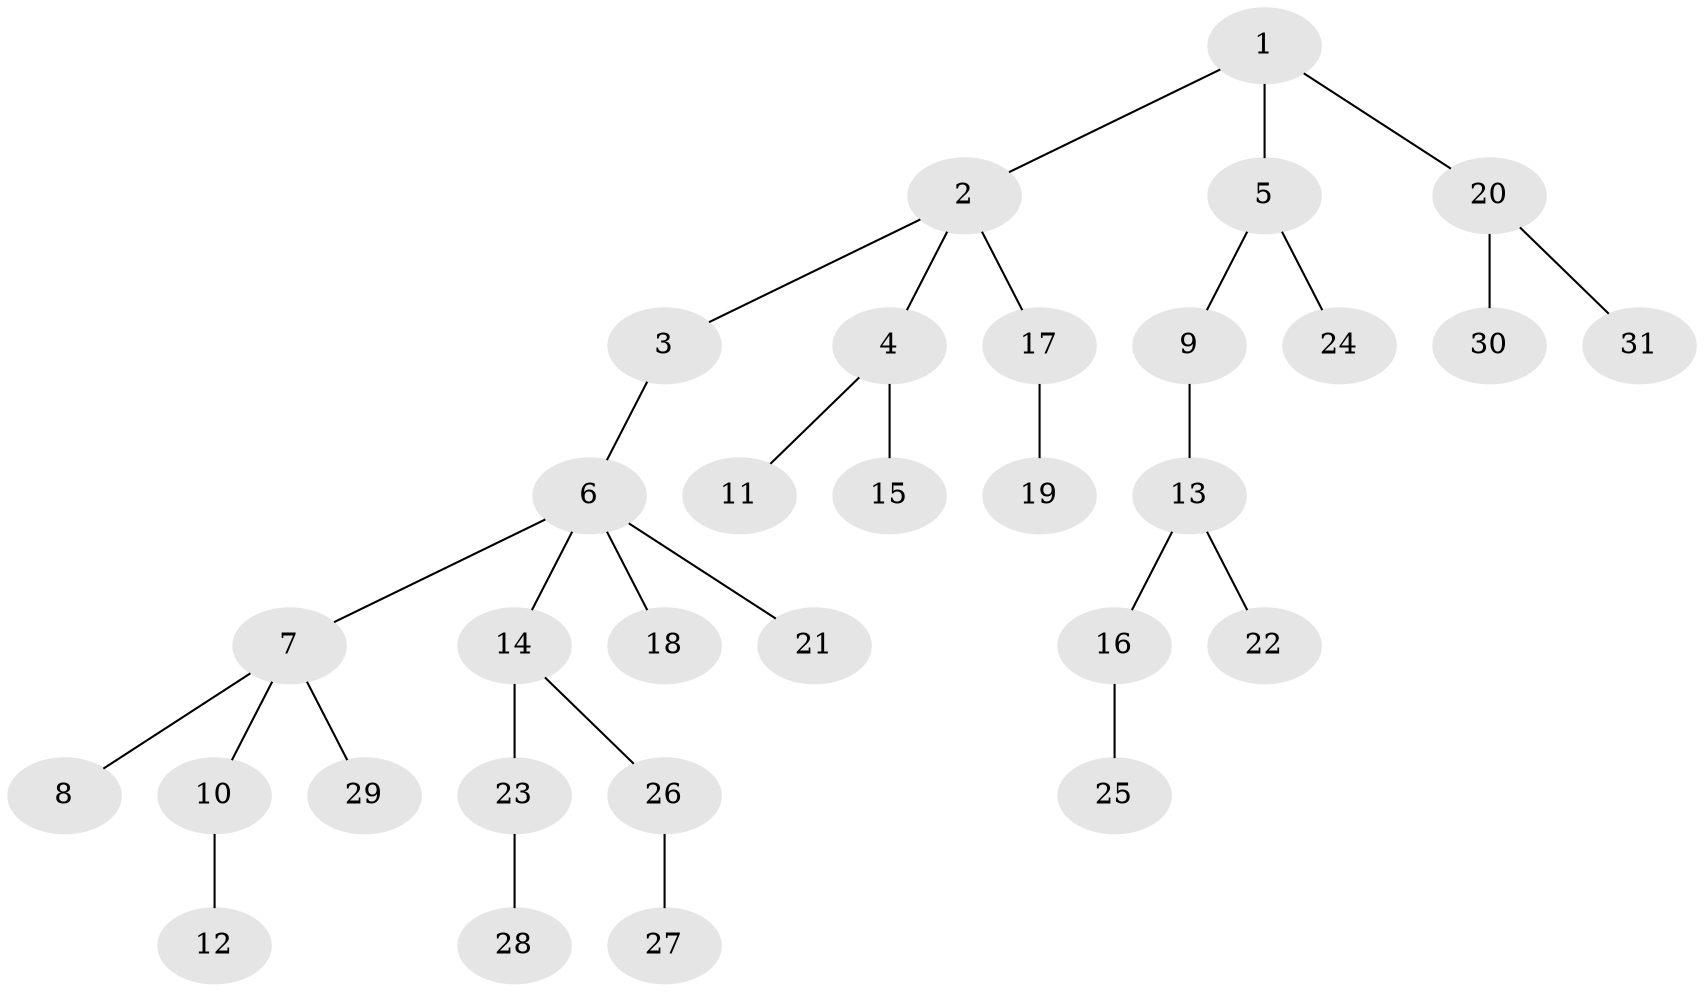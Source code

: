 // original degree distribution, {3: 0.1568627450980392, 5: 0.0392156862745098, 4: 0.058823529411764705, 6: 0.0196078431372549, 2: 0.21568627450980393, 1: 0.5098039215686274}
// Generated by graph-tools (version 1.1) at 2025/51/03/04/25 22:51:25]
// undirected, 31 vertices, 30 edges
graph export_dot {
  node [color=gray90,style=filled];
  1;
  2;
  3;
  4;
  5;
  6;
  7;
  8;
  9;
  10;
  11;
  12;
  13;
  14;
  15;
  16;
  17;
  18;
  19;
  20;
  21;
  22;
  23;
  24;
  25;
  26;
  27;
  28;
  29;
  30;
  31;
  1 -- 2 [weight=1.0];
  1 -- 5 [weight=1.0];
  1 -- 20 [weight=1.0];
  2 -- 3 [weight=1.0];
  2 -- 4 [weight=1.0];
  2 -- 17 [weight=1.0];
  3 -- 6 [weight=1.0];
  4 -- 11 [weight=1.0];
  4 -- 15 [weight=1.0];
  5 -- 9 [weight=1.0];
  5 -- 24 [weight=1.0];
  6 -- 7 [weight=1.0];
  6 -- 14 [weight=1.0];
  6 -- 18 [weight=1.0];
  6 -- 21 [weight=1.0];
  7 -- 8 [weight=1.0];
  7 -- 10 [weight=1.0];
  7 -- 29 [weight=1.0];
  9 -- 13 [weight=1.0];
  10 -- 12 [weight=1.0];
  13 -- 16 [weight=1.0];
  13 -- 22 [weight=1.0];
  14 -- 23 [weight=1.0];
  14 -- 26 [weight=1.0];
  16 -- 25 [weight=1.0];
  17 -- 19 [weight=1.0];
  20 -- 30 [weight=1.0];
  20 -- 31 [weight=1.0];
  23 -- 28 [weight=1.0];
  26 -- 27 [weight=1.0];
}

